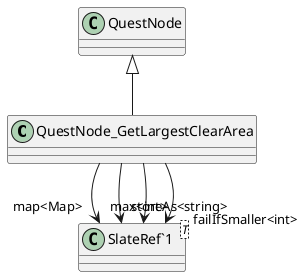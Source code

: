 @startuml
class QuestNode_GetLargestClearArea {
}
class "SlateRef`1"<T> {
}
QuestNode <|-- QuestNode_GetLargestClearArea
QuestNode_GetLargestClearArea --> "map<Map>" "SlateRef`1"
QuestNode_GetLargestClearArea --> "storeAs<string>" "SlateRef`1"
QuestNode_GetLargestClearArea --> "failIfSmaller<int>" "SlateRef`1"
QuestNode_GetLargestClearArea --> "max<int>" "SlateRef`1"
@enduml
